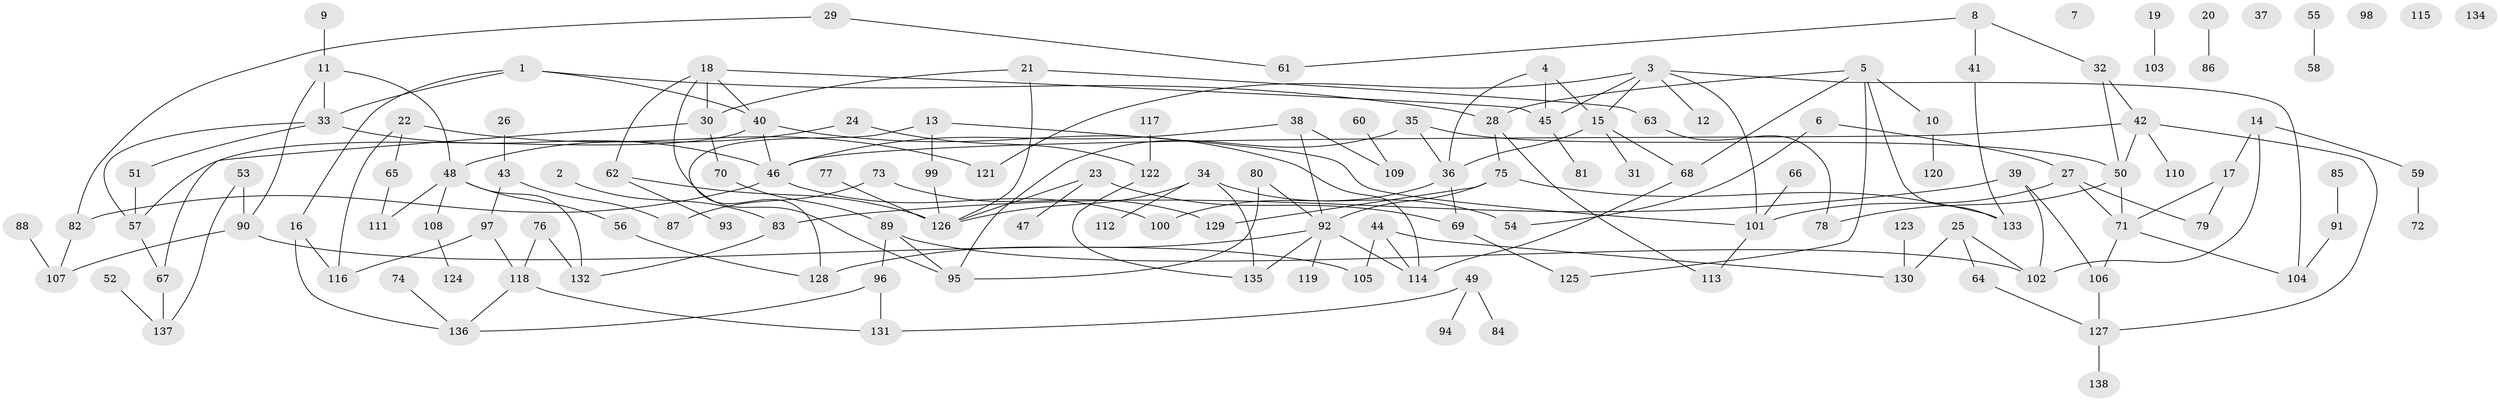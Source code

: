 // coarse degree distribution, {5: 0.10666666666666667, 3: 0.3333333333333333, 6: 0.06666666666666667, 2: 0.17333333333333334, 4: 0.14666666666666667, 1: 0.14666666666666667, 7: 0.02666666666666667}
// Generated by graph-tools (version 1.1) at 2025/35/03/04/25 23:35:53]
// undirected, 138 vertices, 178 edges
graph export_dot {
  node [color=gray90,style=filled];
  1;
  2;
  3;
  4;
  5;
  6;
  7;
  8;
  9;
  10;
  11;
  12;
  13;
  14;
  15;
  16;
  17;
  18;
  19;
  20;
  21;
  22;
  23;
  24;
  25;
  26;
  27;
  28;
  29;
  30;
  31;
  32;
  33;
  34;
  35;
  36;
  37;
  38;
  39;
  40;
  41;
  42;
  43;
  44;
  45;
  46;
  47;
  48;
  49;
  50;
  51;
  52;
  53;
  54;
  55;
  56;
  57;
  58;
  59;
  60;
  61;
  62;
  63;
  64;
  65;
  66;
  67;
  68;
  69;
  70;
  71;
  72;
  73;
  74;
  75;
  76;
  77;
  78;
  79;
  80;
  81;
  82;
  83;
  84;
  85;
  86;
  87;
  88;
  89;
  90;
  91;
  92;
  93;
  94;
  95;
  96;
  97;
  98;
  99;
  100;
  101;
  102;
  103;
  104;
  105;
  106;
  107;
  108;
  109;
  110;
  111;
  112;
  113;
  114;
  115;
  116;
  117;
  118;
  119;
  120;
  121;
  122;
  123;
  124;
  125;
  126;
  127;
  128;
  129;
  130;
  131;
  132;
  133;
  134;
  135;
  136;
  137;
  138;
  1 -- 16;
  1 -- 28;
  1 -- 33;
  1 -- 40;
  2 -- 83;
  3 -- 12;
  3 -- 15;
  3 -- 45;
  3 -- 101;
  3 -- 104;
  3 -- 121;
  4 -- 15;
  4 -- 36;
  4 -- 45;
  5 -- 10;
  5 -- 28;
  5 -- 68;
  5 -- 125;
  5 -- 133;
  6 -- 27;
  6 -- 54;
  8 -- 32;
  8 -- 41;
  8 -- 61;
  9 -- 11;
  10 -- 120;
  11 -- 33;
  11 -- 48;
  11 -- 90;
  13 -- 99;
  13 -- 101;
  13 -- 128;
  14 -- 17;
  14 -- 59;
  14 -- 102;
  15 -- 31;
  15 -- 36;
  15 -- 68;
  16 -- 116;
  16 -- 136;
  17 -- 71;
  17 -- 79;
  18 -- 30;
  18 -- 40;
  18 -- 45;
  18 -- 62;
  18 -- 95;
  19 -- 103;
  20 -- 86;
  21 -- 30;
  21 -- 63;
  21 -- 126;
  22 -- 65;
  22 -- 116;
  22 -- 121;
  23 -- 47;
  23 -- 69;
  23 -- 126;
  24 -- 48;
  24 -- 122;
  25 -- 64;
  25 -- 102;
  25 -- 130;
  26 -- 43;
  27 -- 71;
  27 -- 79;
  27 -- 101;
  28 -- 75;
  28 -- 113;
  29 -- 61;
  29 -- 82;
  30 -- 67;
  30 -- 70;
  32 -- 42;
  32 -- 50;
  33 -- 46;
  33 -- 51;
  33 -- 57;
  34 -- 54;
  34 -- 112;
  34 -- 126;
  34 -- 135;
  35 -- 36;
  35 -- 50;
  35 -- 95;
  36 -- 69;
  36 -- 100;
  38 -- 46;
  38 -- 92;
  38 -- 109;
  39 -- 83;
  39 -- 102;
  39 -- 106;
  40 -- 46;
  40 -- 57;
  40 -- 114;
  41 -- 133;
  42 -- 46;
  42 -- 50;
  42 -- 110;
  42 -- 127;
  43 -- 87;
  43 -- 97;
  44 -- 105;
  44 -- 114;
  44 -- 130;
  45 -- 81;
  46 -- 82;
  46 -- 100;
  48 -- 56;
  48 -- 108;
  48 -- 111;
  48 -- 132;
  49 -- 84;
  49 -- 94;
  49 -- 131;
  50 -- 71;
  50 -- 78;
  51 -- 57;
  52 -- 137;
  53 -- 90;
  53 -- 137;
  55 -- 58;
  56 -- 128;
  57 -- 67;
  59 -- 72;
  60 -- 109;
  62 -- 93;
  62 -- 126;
  63 -- 78;
  64 -- 127;
  65 -- 111;
  66 -- 101;
  67 -- 137;
  68 -- 114;
  69 -- 125;
  70 -- 89;
  71 -- 104;
  71 -- 106;
  73 -- 87;
  73 -- 129;
  74 -- 136;
  75 -- 92;
  75 -- 129;
  75 -- 133;
  76 -- 118;
  76 -- 132;
  77 -- 126;
  80 -- 92;
  80 -- 95;
  82 -- 107;
  83 -- 132;
  85 -- 91;
  88 -- 107;
  89 -- 95;
  89 -- 96;
  89 -- 102;
  90 -- 105;
  90 -- 107;
  91 -- 104;
  92 -- 114;
  92 -- 119;
  92 -- 128;
  92 -- 135;
  96 -- 131;
  96 -- 136;
  97 -- 116;
  97 -- 118;
  99 -- 126;
  101 -- 113;
  106 -- 127;
  108 -- 124;
  117 -- 122;
  118 -- 131;
  118 -- 136;
  122 -- 135;
  123 -- 130;
  127 -- 138;
}
